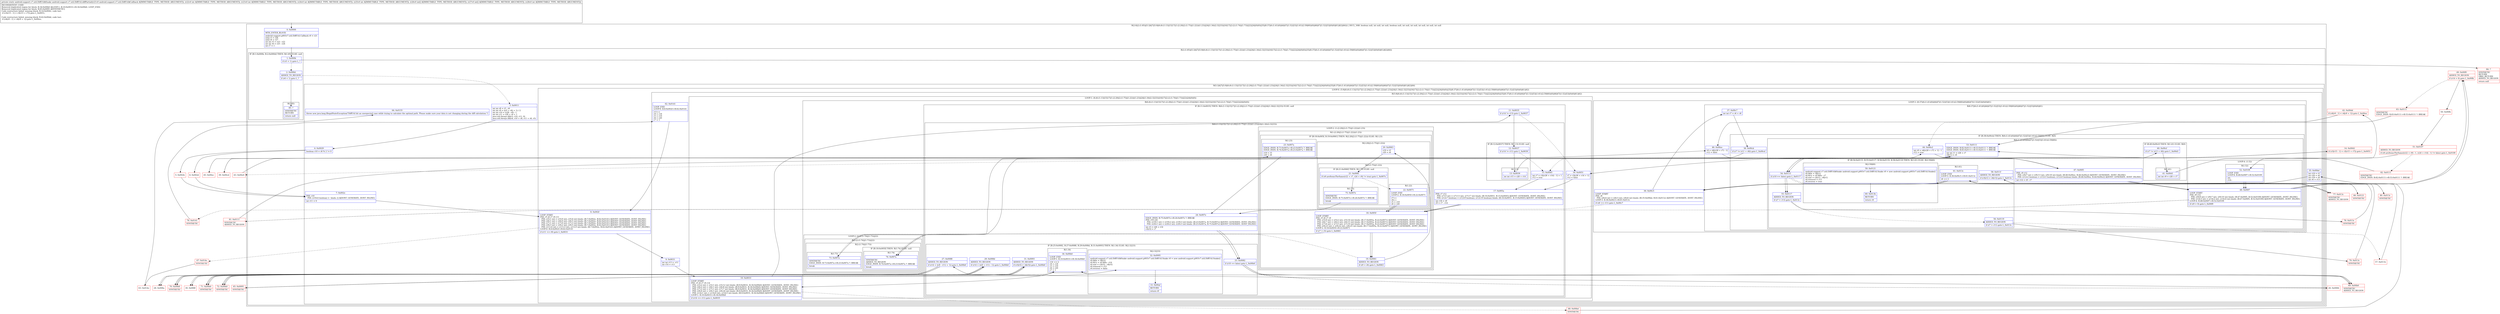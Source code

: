 digraph "CFG forandroid.support.v7.util.DiffUtil.diffPartial(Landroid\/support\/v7\/util\/DiffUtil$Callback;IIII[I[II)Landroid\/support\/v7\/util\/DiffUtil$Snake;" {
subgraph cluster_Region_1365293536 {
label = "R(2:0|(2:(1:85)|(5:3|4|7|(5:9|(6:(6:(1:13)|15|17|(1:(2:20|(2:(1:75)|(1:22)))(1:23))|24|(1:34)(2:32|33))|16|17|(2:(2:(1:74)|(1:73))|22)|24|(0)(0))|35|(8:37|(6:(1:41)(0)|44|47|(1:52)|53|(1:61)(2:59|60))(0)|46|47|(1:52)|53|(0)(0)|61)|62)|64))) | DECL_VAR: boolean null, int null, int null, boolean null, int null, int null, int null, int null, int null\l";
node [shape=record,color=blue];
Node_0 [shape=record,label="{0\:\ 0x0000|MTH_ENTER_BLOCK\l|android.support.p003v7.util.DiffUtil.Callback r0 = r21\lint[] r3 = r26\lint[] r4 = r27\lint int r5 = r23 \- r22\lint int r6 = r25 \- r24\lint r7 = 1\l}"];
subgraph cluster_Region_1687597883 {
label = "R(2:(1:85)|(5:3|4|7|(5:9|(6:(6:(1:13)|15|17|(1:(2:20|(2:(1:75)|(1:22)))(1:23))|24|(1:34)(2:32|33))|16|17|(2:(2:(1:74)|(1:73))|22)|24|(0)(0))|35|(8:37|(6:(1:41)(0)|44|47|(1:52)|53|(1:61)(2:59|60))(0)|46|47|(1:52)|53|(0)(0)|61)|62)|64))";
node [shape=record,color=blue];
subgraph cluster_IfRegion_1232962755 {
label = "IF [B:1:0x000b, B:2:0x000d] THEN: R(1:85) ELSE: null";
node [shape=record,color=blue];
Node_1 [shape=record,label="{1\:\ 0x000b|if (r5 \< 1) goto L_?\l}"];
Node_2 [shape=record,label="{2\:\ 0x000d|ADDED_TO_REGION\l|if (r6 \< 1) goto L_?\l}"];
subgraph cluster_Region_809482063 {
label = "R(1:85)";
node [shape=record,color=blue];
Node_85 [shape=record,label="{85\:\ ?|SYNTHETIC\lRETURN\l|return null\l}"];
}
}
subgraph cluster_Region_1158842482 {
label = "R(5:3|4|7|(5:9|(6:(6:(1:13)|15|17|(1:(2:20|(2:(1:75)|(1:22)))(1:23))|24|(1:34)(2:32|33))|16|17|(2:(2:(1:74)|(1:73))|22)|24|(0)(0))|35|(8:37|(6:(1:41)(0)|44|47|(1:52)|53|(1:61)(2:59|60))(0)|46|47|(1:52)|53|(0)(0)|61)|62)|64)";
node [shape=record,color=blue];
Node_3 [shape=record,label="{3\:\ 0x0011|int int r8 = r5 \- r6\lint int r9 = ((r5 + r6) + 1) \/ 2\lint int r10 = (r28 \- r9) \- 1\lint int r11 = r28 + r9 + 1\ljava.util.Arrays.fill(r3, r10, r11, 0)\ljava.util.Arrays.fill(r4, r10 + r8, r11 + r8, r5)\l}"];
Node_4 [shape=record,label="{4\:\ 0x0029|boolean r10 = r8 % 2 != 0\l}"];
Node_7 [shape=record,label="{7\:\ 0x002e|PHI: r10 \l  PHI: (r10v4 boolean) =  binds: [] A[DONT_GENERATE, DONT_INLINE]\l|int r11 = 0\l}"];
subgraph cluster_LoopRegion_392332304 {
label = "LOOP:0: (5:9|(6:(6:(1:13)|15|17|(1:(2:20|(2:(1:75)|(1:22)))(1:23))|24|(1:34)(2:32|33))|16|17|(2:(2:(1:74)|(1:73))|22)|24|(0)(0))|35|(8:37|(6:(1:41)(0)|44|47|(1:52)|53|(1:61)(2:59|60))(0)|46|47|(1:52)|53|(0)(0)|61)|62)";
node [shape=record,color=blue];
Node_8 [shape=record,label="{8\:\ 0x002f|LOOP_START\lPHI: r5 r6 r7 r9 r11 \l  PHI: (r5v1 int) = (r5v0 int), (r5v4 int) binds: [B:7:0x002e, B:62:0x0141] A[DONT_GENERATE, DONT_INLINE]\l  PHI: (r6v1 int) = (r6v0 int), (r6v5 int) binds: [B:7:0x002e, B:62:0x0141] A[DONT_GENERATE, DONT_INLINE]\l  PHI: (r7v1 int) = (r7v0 int), (r7v3 int) binds: [B:7:0x002e, B:62:0x0141] A[DONT_GENERATE, DONT_INLINE]\l  PHI: (r9v3 int) = (r9v2 int), (r9v5 int) binds: [B:7:0x002e, B:62:0x0141] A[DONT_GENERATE, DONT_INLINE]\l  PHI: (r11v4 int) = (r11v3 int), (r11v5 int) binds: [B:7:0x002e, B:62:0x0141] A[DONT_GENERATE, DONT_INLINE]\lLOOP:0: B:8:0x002f\-\>B:62:0x0141\l|if (r11 \<= r9) goto L_0x0031\l}"];
subgraph cluster_Region_918539141 {
label = "R(5:9|(6:(6:(1:13)|15|17|(1:(2:20|(2:(1:75)|(1:22)))(1:23))|24|(1:34)(2:32|33))|16|17|(2:(2:(1:74)|(1:73))|22)|24|(0)(0))|35|(8:37|(6:(1:41)(0)|44|47|(1:52)|53|(1:61)(2:59|60))(0)|46|47|(1:52)|53|(0)(0)|61)|62)";
node [shape=record,color=blue];
Node_9 [shape=record,label="{9\:\ 0x0031|int int r13 = \-r11\lint r14 = r13\l}"];
subgraph cluster_LoopRegion_1536990534 {
label = "LOOP:1: (6:(6:(1:13)|15|17|(1:(2:20|(2:(1:75)|(1:22)))(1:23))|24|(1:34)(2:32|33))|16|17|(2:(2:(1:74)|(1:73))|22)|24|(0)(0))";
node [shape=record,color=blue];
Node_10 [shape=record,label="{10\:\ 0x0033|LOOP_START\lPHI: r5 r6 r7 r9 r14 \l  PHI: (r5v2 int) = (r5v1 int), (r5v12 int) binds: [B:9:0x0031, B:34:0x00b0] A[DONT_GENERATE, DONT_INLINE]\l  PHI: (r6v2 int) = (r6v1 int), (r6v8 int) binds: [B:9:0x0031, B:34:0x00b0] A[DONT_GENERATE, DONT_INLINE]\l  PHI: (r7v2 int) = (r7v1 int), (r7v7 int) binds: [B:9:0x0031, B:34:0x00b0] A[DONT_GENERATE, DONT_INLINE]\l  PHI: (r9v4 int) = (r9v3 int), (r9v24 int) binds: [B:9:0x0031, B:34:0x00b0] A[DONT_GENERATE, DONT_INLINE]\l  PHI: (r14v1 int) = (r14v0 int), (r14v5 int) binds: [B:9:0x0031, B:34:0x00b0] A[DONT_GENERATE, DONT_INLINE]\lLOOP:1: B:10:0x0033\-\>B:34:0x00b0\l|if (r14 \<= r11) goto L_0x0035\l}"];
subgraph cluster_Region_1003628875 {
label = "R(6:(6:(1:13)|15|17|(1:(2:20|(2:(1:75)|(1:22)))(1:23))|24|(1:34)(2:32|33))|16|17|(2:(2:(1:74)|(1:73))|22)|24|(0)(0))";
node [shape=record,color=blue];
subgraph cluster_IfRegion_1209063220 {
label = "IF [B:11:0x0035] THEN: R(6:(1:13)|15|17|(1:(2:20|(2:(1:75)|(1:22)))(1:23))|24|(1:34)(2:32|33)) ELSE: null";
node [shape=record,color=blue];
Node_11 [shape=record,label="{11\:\ 0x0035|if (r14 != r13) goto L_0x0037\l}"];
subgraph cluster_Region_588149554 {
label = "R(6:(1:13)|15|17|(1:(2:20|(2:(1:75)|(1:22)))(1:23))|24|(1:34)(2:32|33))";
node [shape=record,color=blue];
subgraph cluster_IfRegion_887178592 {
label = "IF [B:12:0x0037] THEN: R(1:13) ELSE: null";
node [shape=record,color=blue];
Node_12 [shape=record,label="{12\:\ 0x0037|if (r14 != r11) goto L_0x0039\l}"];
subgraph cluster_Region_2002327005 {
label = "R(1:13)";
node [shape=record,color=blue];
Node_13 [shape=record,label="{13\:\ 0x0039|int int r15 = r28 + r14\l}"];
}
}
Node_15 [shape=record,label="{15\:\ 0x0045|int r7 = r3[(r28 + r14) \- 1] + 1\lr12 = true\l}"];
Node_17 [shape=record,label="{17\:\ 0x005a|PHI: r7 r12 \l  PHI: (r7v5 int) = (r7v13 int), (r7v17 int) binds: [B:16:0x0051, B:15:0x0045] A[DONT_GENERATE, DONT_INLINE]\l  PHI: (r12v7 boolean) = (r12v9 boolean), (r12v10 boolean) binds: [B:16:0x0051, B:15:0x0045] A[DONT_GENERATE, DONT_INLINE]\l|int r18 = r9\lr9 = r7 \- r14\l}"];
subgraph cluster_LoopRegion_1581664601 {
label = "LOOP:2: (1:(2:20|(2:(1:75)|(1:22)))(1:23))";
node [shape=record,color=blue];
subgraph cluster_Region_1572362880 {
label = "R(1:(2:20|(2:(1:75)|(1:22)))(1:23))";
node [shape=record,color=blue];
subgraph cluster_IfRegion_1476857438 {
label = "IF [B:18:0x005f, B:19:0x0061] THEN: R(2:20|(2:(1:75)|(1:22))) ELSE: R(1:23)";
node [shape=record,color=blue];
Node_18 [shape=record,label="{18\:\ 0x005f|LOOP_START\lPHI: r5 r6 r7 r9 \l  PHI: (r5v9 int) = (r5v2 int), (r5v16 int) binds: [B:17:0x005a, B:22:0x0071] A[DONT_GENERATE, DONT_INLINE]\l  PHI: (r6v7 int) = (r6v2 int), (r6v15 int) binds: [B:17:0x005a, B:22:0x0071] A[DONT_GENERATE, DONT_INLINE]\l  PHI: (r7v6 int) = (r7v5 int), (r7v10 int) binds: [B:17:0x005a, B:22:0x0071] A[DONT_GENERATE, DONT_INLINE]\l  PHI: (r9v23 int) = (r9v22 int), (r9v25 int) binds: [B:17:0x005a, B:22:0x0071] A[DONT_GENERATE, DONT_INLINE]\lLOOP:2: B:18:0x005f\-\>B:22:0x0071\l|if (r7 \< r5) goto L_0x0061\l}"];
Node_19 [shape=record,label="{19\:\ 0x0061|ADDED_TO_REGION\l|if (r9 \< r6) goto L_0x0063\l}"];
subgraph cluster_Region_1780056582 {
label = "R(2:20|(2:(1:75)|(1:22)))";
node [shape=record,color=blue];
Node_20 [shape=record,label="{20\:\ 0x0063|r19 = r5\lr20 = r6\l}"];
subgraph cluster_Region_208020839 {
label = "R(2:(1:75)|(1:22))";
node [shape=record,color=blue];
subgraph cluster_IfRegion_1707020455 {
label = "IF [B:21:0x006f] THEN: R(1:75) ELSE: null";
node [shape=record,color=blue];
Node_21 [shape=record,label="{21\:\ 0x006f|if (r0.areItemsTheSame(r22 + r7, r24 + r9) != true) goto L_0x007e\l}"];
subgraph cluster_Region_1101950571 {
label = "R(1:75)";
node [shape=record,color=blue];
Node_75 [shape=record,label="{75\:\ 0x007e|SYNTHETIC\lEDGE_INSN: B:75:0x007e\-\>B:24:0x007e ?: BREAK  \l|break\l}"];
}
}
subgraph cluster_Region_196551523 {
label = "R(1:22)";
node [shape=record,color=blue];
Node_22 [shape=record,label="{22\:\ 0x0071|LOOP_END\lLOOP:2: B:18:0x005f\-\>B:22:0x0071\l|r7++\lr9++\lr5 = r19\lr6 = r20\l}"];
}
}
}
subgraph cluster_Region_1600033206 {
label = "R(1:23)";
node [shape=record,color=blue];
Node_23 [shape=record,label="{23\:\ 0x007a|EDGE_INSN: B:73:0x007a\-\>B:23:0x007a ?: BREAK  \lEDGE_INSN: B:74:0x007a\-\>B:23:0x007a ?: BREAK  \l|r19 = r5\lr20 = r6\l}"];
}
}
}
}
Node_24 [shape=record,label="{24\:\ 0x007e|EDGE_INSN: B:75:0x007e\-\>B:24:0x007e ?: BREAK  \lPHI: r19 r20 \l  PHI: (r19v1 int) = (r19v2 int), (r19v3 int) binds: [B:23:0x007a, B:75:0x007e] A[DONT_GENERATE, DONT_INLINE]\l  PHI: (r20v1 int) = (r20v2 int), (r20v3 int) binds: [B:23:0x007a, B:75:0x007e] A[DONT_GENERATE, DONT_INLINE]\l|int r5 = r28 + r14\lr3[r5] = r7\l}"];
subgraph cluster_IfRegion_2004185354 {
label = "IF [B:25:0x0082, B:27:0x0088, B:29:0x008d, B:31:0x0093] THEN: R(1:34) ELSE: R(2:32|33)";
node [shape=record,color=blue];
Node_25 [shape=record,label="{25\:\ 0x0082|if (r10 == false) goto L_0x00b0\l}"];
Node_27 [shape=record,label="{27\:\ 0x0088|ADDED_TO_REGION\l|if (r14 \< ((r8 \- r11) + 1)) goto L_0x00b0\l}"];
Node_29 [shape=record,label="{29\:\ 0x008d|ADDED_TO_REGION\l|if (r14 \> ((r8 + r11) \- 1)) goto L_0x00b0\l}"];
Node_31 [shape=record,label="{31\:\ 0x0093|ADDED_TO_REGION\l|if (r3[r5] \< r4[r5]) goto L_0x00b0\l}"];
subgraph cluster_Region_1546233930 {
label = "R(1:34)";
node [shape=record,color=blue];
Node_34 [shape=record,label="{34\:\ 0x00b0|LOOP_END\lLOOP:1: B:10:0x0033\-\>B:34:0x00b0\l|r14 += 2\lr9 = r18\lr5 = r19\lr6 = r20\lr7 = 1\l}"];
}
subgraph cluster_Region_1783786859 {
label = "R(2:32|33)";
node [shape=record,color=blue];
Node_32 [shape=record,label="{32\:\ 0x0095|android.support.v7.util.DiffUtil$Snake android.support.p003v7.util.DiffUtil.Snake r0 = new android.support.p003v7.util.DiffUtil.Snake()\lr0.f40x = r4[r5]\lr0.f41y = r0.f40x \- r14\lr0.size = r3[r5] \- r4[r5]\lr0.removal = r12\lr0.reverse = false\l}"];
Node_33 [shape=record,label="{33\:\ 0x00af|RETURN\l|return r0\l}"];
}
}
}
}
Node_16 [shape=record,label="{16\:\ 0x0051|r7 = r3[r28 + r14 + 1]\lr12 = false\l}"];
Node_17 [shape=record,label="{17\:\ 0x005a|PHI: r7 r12 \l  PHI: (r7v5 int) = (r7v13 int), (r7v17 int) binds: [B:16:0x0051, B:15:0x0045] A[DONT_GENERATE, DONT_INLINE]\l  PHI: (r12v7 boolean) = (r12v9 boolean), (r12v10 boolean) binds: [B:16:0x0051, B:15:0x0045] A[DONT_GENERATE, DONT_INLINE]\l|int r18 = r9\lr9 = r7 \- r14\l}"];
subgraph cluster_LoopRegion_760146822 {
label = "LOOP:2: (2:(2:(1:74)|(1:73))|22)";
node [shape=record,color=blue];
subgraph cluster_Region_30839967 {
label = "R(2:(2:(1:74)|(1:73))|22)";
node [shape=record,color=blue];
subgraph cluster_Region_842909941 {
label = "R(2:(1:74)|(1:73))";
node [shape=record,color=blue];
subgraph cluster_IfRegion_2048941314 {
label = "IF [B:18:0x005f] THEN: R(1:74) ELSE: null";
node [shape=record,color=blue];
Node_18 [shape=record,label="{18\:\ 0x005f|LOOP_START\lPHI: r5 r6 r7 r9 \l  PHI: (r5v9 int) = (r5v2 int), (r5v16 int) binds: [B:17:0x005a, B:22:0x0071] A[DONT_GENERATE, DONT_INLINE]\l  PHI: (r6v7 int) = (r6v2 int), (r6v15 int) binds: [B:17:0x005a, B:22:0x0071] A[DONT_GENERATE, DONT_INLINE]\l  PHI: (r7v6 int) = (r7v5 int), (r7v10 int) binds: [B:17:0x005a, B:22:0x0071] A[DONT_GENERATE, DONT_INLINE]\l  PHI: (r9v23 int) = (r9v22 int), (r9v25 int) binds: [B:17:0x005a, B:22:0x0071] A[DONT_GENERATE, DONT_INLINE]\lLOOP:2: B:18:0x005f\-\>B:22:0x0071\l|if (r7 \< r5) goto L_0x0061\l}"];
subgraph cluster_Region_256741064 {
label = "R(1:74)";
node [shape=record,color=blue];
Node_74 [shape=record,label="{74\:\ 0x007a|SYNTHETIC\lADDED_TO_REGION\lEDGE_INSN: B:74:0x007a\-\>B:23:0x007a ?: BREAK  \l|break\l}"];
}
}
subgraph cluster_Region_1034056828 {
label = "R(1:73)";
node [shape=record,color=blue];
Node_73 [shape=record,label="{73\:\ 0x007a|SYNTHETIC\lEDGE_INSN: B:73:0x007a\-\>B:23:0x007a ?: BREAK  \l|break\l}"];
}
}
Node_22 [shape=record,label="{22\:\ 0x0071|LOOP_END\lLOOP:2: B:18:0x005f\-\>B:22:0x0071\l|r7++\lr9++\lr5 = r19\lr6 = r20\l}"];
}
}
Node_24 [shape=record,label="{24\:\ 0x007e|EDGE_INSN: B:75:0x007e\-\>B:24:0x007e ?: BREAK  \lPHI: r19 r20 \l  PHI: (r19v1 int) = (r19v2 int), (r19v3 int) binds: [B:23:0x007a, B:75:0x007e] A[DONT_GENERATE, DONT_INLINE]\l  PHI: (r20v1 int) = (r20v2 int), (r20v3 int) binds: [B:23:0x007a, B:75:0x007e] A[DONT_GENERATE, DONT_INLINE]\l|int r5 = r28 + r14\lr3[r5] = r7\l}"];
subgraph cluster_IfRegion_1804946144 {
label = "IF [B:25:0x0082, B:27:0x0088, B:29:0x008d, B:31:0x0093] THEN: R(0) ELSE: R(0)";
node [shape=record,color=blue];
Node_25 [shape=record,label="{25\:\ 0x0082|if (r10 == false) goto L_0x00b0\l}"];
Node_27 [shape=record,label="{27\:\ 0x0088|ADDED_TO_REGION\l|if (r14 \< ((r8 \- r11) + 1)) goto L_0x00b0\l}"];
Node_29 [shape=record,label="{29\:\ 0x008d|ADDED_TO_REGION\l|if (r14 \> ((r8 + r11) \- 1)) goto L_0x00b0\l}"];
Node_31 [shape=record,label="{31\:\ 0x0093|ADDED_TO_REGION\l|if (r3[r5] \< r4[r5]) goto L_0x00b0\l}"];
subgraph cluster_Region_1735043733 {
label = "R(0)";
node [shape=record,color=blue];
}
subgraph cluster_Region_994884845 {
label = "R(0)";
node [shape=record,color=blue];
}
}
}
}
Node_35 [shape=record,label="{35\:\ 0x00bd|int r19 = r5\lint r20 = r6\lint r18 = r9\lint r6 = r13\l}"];
subgraph cluster_LoopRegion_924845544 {
label = "LOOP:3: (8:37|(6:(1:41)(0)|44|47|(1:52)|53|(1:61)(2:59|60))(0)|46|47|(1:52)|53|(0)(0)|61)";
node [shape=record,color=blue];
Node_36 [shape=record,label="{36\:\ 0x00c5|LOOP_START\lPHI: r6 \l  PHI: (r6v4 int) = (r6v3 int), (r6v6 int) binds: [B:35:0x00bd, B:61:0x013c] A[DONT_GENERATE, DONT_INLINE]\lLOOP:3: B:36:0x00c5\-\>B:61:0x013c\l|if (r6 \<= r11) goto L_0x00c7\l}"];
subgraph cluster_Region_633726423 {
label = "R(8:37|(6:(1:41)(0)|44|47|(1:52)|53|(1:61)(2:59|60))(0)|46|47|(1:52)|53|(0)(0)|61)";
node [shape=record,color=blue];
Node_37 [shape=record,label="{37\:\ 0x00c7|int int r7 = r6 + r8\l}"];
subgraph cluster_IfRegion_448125414 {
label = "IF [B:38:0x00cb] THEN: R(6:(1:41)(0)|44|47|(1:52)|53|(1:61)(2:59|60)) ELSE: R(0)";
node [shape=record,color=blue];
Node_38 [shape=record,label="{38\:\ 0x00cb|if (r7 != (r11 + r8)) goto L_0x00cd\l}"];
subgraph cluster_Region_1690722789 {
label = "R(6:(1:41)(0)|44|47|(1:52)|53|(1:61)(2:59|60))";
node [shape=record,color=blue];
subgraph cluster_IfRegion_1008365828 {
label = "IF [B:40:0x00cf] THEN: R(1:41) ELSE: R(0)";
node [shape=record,color=blue];
Node_40 [shape=record,label="{40\:\ 0x00cf|if (r7 != (r13 + r8)) goto L_0x00d1\l}"];
subgraph cluster_Region_2115360651 {
label = "R(1:41)";
node [shape=record,color=blue];
Node_41 [shape=record,label="{41\:\ 0x00d1|int int r9 = r28 + r7\l}"];
}
subgraph cluster_Region_1486114434 {
label = "R(0)";
node [shape=record,color=blue];
}
}
Node_44 [shape=record,label="{44\:\ 0x00e2|int r9 = r4[(r28 + r7) + 1] \- 1\lr12 = true\l}"];
Node_47 [shape=record,label="{47\:\ 0x00f5|PHI: r9 r12 \l  PHI: (r9v7 int) = (r9v13 int), (r9v18 int) binds: [B:46:0x00ee, B:44:0x00e2] A[DONT_GENERATE, DONT_INLINE]\l  PHI: (r12v2 boolean) = (r12v3 boolean), (r12v4 boolean) binds: [B:46:0x00ee, B:44:0x00e2] A[DONT_GENERATE, DONT_INLINE]\l|int r14 = r9 \- r7\l}"];
subgraph cluster_LoopRegion_1983627384 {
label = "LOOP:4: (1:52)";
node [shape=record,color=blue];
Node_48 [shape=record,label="{48\:\ 0x00f7|LOOP_START\lPHI: r9 r14 \l  PHI: (r9v8 int) = (r9v7 int), (r9v10 int) binds: [B:47:0x00f5, B:52:0x0109] A[DONT_GENERATE, DONT_INLINE]\l  PHI: (r14v3 int) = (r14v2 int), (r14v4 int) binds: [B:47:0x00f5, B:52:0x0109] A[DONT_GENERATE, DONT_INLINE]\lLOOP:4: B:48:0x00f7\-\>B:52:0x0109\l|if (r9 \> 0) goto L_0x00f9\l}"];
subgraph cluster_Region_821167626 {
label = "R(1:52)";
node [shape=record,color=blue];
Node_52 [shape=record,label="{52\:\ 0x0109|LOOP_END\lLOOP:4: B:48:0x00f7\-\>B:52:0x0109\l|r9\-\-\lr14\-\-\l}"];
}
}
Node_53 [shape=record,label="{53\:\ 0x0111|EDGE_INSN: B:82:0x0111\-\>B:53:0x0111 ?: BREAK  \lEDGE_INSN: B:83:0x0111\-\>B:53:0x0111 ?: BREAK  \l|int int r1 = r28 + r7\lr4[r1] = r9\l}"];
subgraph cluster_IfRegion_934583225 {
label = "IF [B:54:0x0115, B:55:0x0117, B:56:0x0119, B:58:0x011f] THEN: R(1:61) ELSE: R(2:59|60)";
node [shape=record,color=blue];
Node_54 [shape=record,label="{54\:\ 0x0115|if (r10 == false) goto L_0x0117\l}"];
Node_55 [shape=record,label="{55\:\ 0x0117|ADDED_TO_REGION\l|if (r7 \< r13) goto L_0x013c\l}"];
Node_56 [shape=record,label="{56\:\ 0x0119|ADDED_TO_REGION\l|if (r7 \> r11) goto L_0x013c\l}"];
Node_58 [shape=record,label="{58\:\ 0x011f|ADDED_TO_REGION\l|if (r3[r1] \< r4[r1]) goto L_0x013c\l}"];
subgraph cluster_Region_1236108307 {
label = "R(1:61)";
node [shape=record,color=blue];
Node_61 [shape=record,label="{61\:\ 0x013c|LOOP_END\lLOOP:3: B:36:0x00c5\-\>B:61:0x013c\l|r6 += 2\l}"];
}
subgraph cluster_Region_1316258065 {
label = "R(2:59|60)";
node [shape=record,color=blue];
Node_59 [shape=record,label="{59\:\ 0x0121|android.support.v7.util.DiffUtil$Snake android.support.p003v7.util.DiffUtil.Snake r0 = new android.support.p003v7.util.DiffUtil.Snake()\lr0.f40x = r4[r1]\lr0.f41y = r0.f40x \- r7\lr0.size = r3[r1] \- r4[r1]\lr0.removal = r12\lr0.reverse = true\l}"];
Node_60 [shape=record,label="{60\:\ 0x013b|RETURN\l|return r0\l}"];
}
}
}
subgraph cluster_Region_1144517160 {
label = "R(0)";
node [shape=record,color=blue];
}
}
Node_46 [shape=record,label="{46\:\ 0x00ee|r9 = r4[(r28 + r7) \- 1]\lr12 = false\l}"];
Node_47 [shape=record,label="{47\:\ 0x00f5|PHI: r9 r12 \l  PHI: (r9v7 int) = (r9v13 int), (r9v18 int) binds: [B:46:0x00ee, B:44:0x00e2] A[DONT_GENERATE, DONT_INLINE]\l  PHI: (r12v2 boolean) = (r12v3 boolean), (r12v4 boolean) binds: [B:46:0x00ee, B:44:0x00e2] A[DONT_GENERATE, DONT_INLINE]\l|int r14 = r9 \- r7\l}"];
subgraph cluster_LoopRegion_448955799 {
label = "LOOP:4: (1:52)";
node [shape=record,color=blue];
Node_48 [shape=record,label="{48\:\ 0x00f7|LOOP_START\lPHI: r9 r14 \l  PHI: (r9v8 int) = (r9v7 int), (r9v10 int) binds: [B:47:0x00f5, B:52:0x0109] A[DONT_GENERATE, DONT_INLINE]\l  PHI: (r14v3 int) = (r14v2 int), (r14v4 int) binds: [B:47:0x00f5, B:52:0x0109] A[DONT_GENERATE, DONT_INLINE]\lLOOP:4: B:48:0x00f7\-\>B:52:0x0109\l|if (r9 \> 0) goto L_0x00f9\l}"];
subgraph cluster_Region_255461940 {
label = "R(1:52)";
node [shape=record,color=blue];
Node_52 [shape=record,label="{52\:\ 0x0109|LOOP_END\lLOOP:4: B:48:0x00f7\-\>B:52:0x0109\l|r9\-\-\lr14\-\-\l}"];
}
}
Node_53 [shape=record,label="{53\:\ 0x0111|EDGE_INSN: B:82:0x0111\-\>B:53:0x0111 ?: BREAK  \lEDGE_INSN: B:83:0x0111\-\>B:53:0x0111 ?: BREAK  \l|int int r1 = r28 + r7\lr4[r1] = r9\l}"];
subgraph cluster_IfRegion_1876038579 {
label = "IF [B:54:0x0115] THEN: R(0) ELSE: R(0)";
node [shape=record,color=blue];
Node_54 [shape=record,label="{54\:\ 0x0115|if (r10 == false) goto L_0x0117\l}"];
subgraph cluster_Region_1616394259 {
label = "R(0)";
node [shape=record,color=blue];
}
subgraph cluster_Region_1221069920 {
label = "R(0)";
node [shape=record,color=blue];
}
}
Node_61 [shape=record,label="{61\:\ 0x013c|LOOP_END\lLOOP:3: B:36:0x00c5\-\>B:61:0x013c\l|r6 += 2\l}"];
}
}
Node_62 [shape=record,label="{62\:\ 0x0141|LOOP_END\lLOOP:0: B:8:0x002f\-\>B:62:0x0141\l|r11++\lr9 = r18\lr5 = r19\lr6 = r20\lr7 = 1\l}"];
}
}
Node_64 [shape=record,label="{64\:\ 0x0155|throw new java.lang.IllegalStateException(\"DiffUtil hit an unexpected case while trying to calculate the optimal path. Please make sure your data is not changing during the diff calculation.\")\l}"];
}
}
}
Node_5 [shape=record,color=red,label="{5\:\ 0x002b}"];
Node_6 [shape=record,color=red,label="{6\:\ 0x002d}"];
Node_14 [shape=record,color=red,label="{14\:\ 0x0042|if (r3[r15 \- 1] \< r3[r15 + r7]) goto L_0x0051\l}"];
Node_26 [shape=record,color=red,label="{26\:\ 0x0084}"];
Node_28 [shape=record,color=red,label="{28\:\ 0x008a}"];
Node_30 [shape=record,color=red,label="{30\:\ 0x008f}"];
Node_39 [shape=record,color=red,label="{39\:\ 0x00cd}"];
Node_42 [shape=record,color=red,label="{42\:\ 0x00dd|if (r4[r9 \- 1] \< r4[r9 + 1]) goto L_0x00ee\l}"];
Node_43 [shape=record,color=red,label="{43\:\ 0x00e0}"];
Node_45 [shape=record,color=red,label="{45\:\ 0x00ec}"];
Node_49 [shape=record,color=red,label="{49\:\ 0x00f9|ADDED_TO_REGION\l|if (r14 \> 0) goto L_0x00fb\l}"];
Node_50 [shape=record,color=red,label="{50\:\ 0x00fb}"];
Node_51 [shape=record,color=red,label="{51\:\ 0x0107|ADDED_TO_REGION\l|if (r0.areItemsTheSame((r22 + r9) \- 1, (r24 + r14) \- 1) != false) goto L_0x0109\l}"];
Node_57 [shape=record,color=red,label="{57\:\ 0x011b}"];
Node_63 [shape=record,color=red,label="{63\:\ 0x014e}"];
Node_65 [shape=record,color=red,label="{65\:\ 0x0095|SYNTHETIC\l}"];
Node_66 [shape=record,color=red,label="{66\:\ 0x0121|SYNTHETIC\l}"];
Node_67 [shape=record,color=red,label="{67\:\ 0x014e|SYNTHETIC\l}"];
Node_68 [shape=record,color=red,label="{68\:\ 0x00bd|SYNTHETIC\l}"];
Node_69 [shape=record,color=red,label="{69\:\ 0x00b0|SYNTHETIC\lADDED_TO_REGION\l}"];
Node_70 [shape=record,color=red,label="{70\:\ 0x00b0|SYNTHETIC\l}"];
Node_71 [shape=record,color=red,label="{71\:\ 0x00b0|SYNTHETIC\l}"];
Node_72 [shape=record,color=red,label="{72\:\ 0x00b0|SYNTHETIC\l}"];
Node_76 [shape=record,color=red,label="{76\:\ 0x0141|SYNTHETIC\l}"];
Node_77 [shape=record,color=red,label="{77\:\ 0x013c|SYNTHETIC\lADDED_TO_REGION\l}"];
Node_78 [shape=record,color=red,label="{78\:\ 0x013c|SYNTHETIC\l}"];
Node_79 [shape=record,color=red,label="{79\:\ 0x013c|SYNTHETIC\l}"];
Node_80 [shape=record,color=red,label="{80\:\ 0x013c|SYNTHETIC\l}"];
Node_81 [shape=record,color=red,label="{81\:\ 0x0111|SYNTHETIC\lADDED_TO_REGION\l}"];
Node_82 [shape=record,color=red,label="{82\:\ 0x0111|SYNTHETIC\lEDGE_INSN: B:82:0x0111\-\>B:53:0x0111 ?: BREAK  \l}"];
Node_83 [shape=record,color=red,label="{83\:\ 0x0111|SYNTHETIC\lEDGE_INSN: B:83:0x0111\-\>B:53:0x0111 ?: BREAK  \l}"];
Node_84 [shape=record,color=red,label="{84\:\ ?|SYNTHETIC\lRETURN\lORIG_RETURN\lADDED_TO_REGION\l|return null\l}"];
MethodNode[shape=record,label="{private static android.support.v7.util.DiffUtil$Snake android.support.v7.util.DiffUtil.diffPartial((r21v0 android.support.v7.util.DiffUtil$Callback A[IMMUTABLE_TYPE, METHOD_ARGUMENT]), (r22v0 int A[IMMUTABLE_TYPE, METHOD_ARGUMENT]), (r23v0 int A[IMMUTABLE_TYPE, METHOD_ARGUMENT]), (r24v0 int A[IMMUTABLE_TYPE, METHOD_ARGUMENT]), (r25v0 int A[IMMUTABLE_TYPE, METHOD_ARGUMENT]), (r26v0 int[] A[IMMUTABLE_TYPE, METHOD_ARGUMENT]), (r27v0 int[] A[IMMUTABLE_TYPE, METHOD_ARGUMENT]), (r28v0 int A[IMMUTABLE_TYPE, METHOD_ARGUMENT]))  | INCONSISTENT_CODE\lRemoved duplicated region for block: B:34:0x00b0 A[LOOP:1: B:10:0x0033\-\>B:34:0x00b0, LOOP_END]\lRemoved duplicated region for block: B:65:0x0095 A[SYNTHETIC]\lCode restructure failed: missing block: B:14:0x0042, code lost:\l    if (r3[r15 \- 1] \< r3[r15 + r7]) goto L_0x0051;\l\lCode restructure failed: missing block: B:42:0x00dd, code lost:\l    if (r4[r9 \- 1] \< r4[r9 + 1]) goto L_0x00ee;\l\l}"];
MethodNode -> Node_0;
Node_0 -> Node_1;
Node_1 -> Node_2[style=dashed];
Node_1 -> Node_84;
Node_2 -> Node_3[style=dashed];
Node_2 -> Node_85;
Node_3 -> Node_4;
Node_4 -> Node_5;
Node_4 -> Node_6;
Node_7 -> Node_8;
Node_8 -> Node_9;
Node_8 -> Node_67[style=dashed];
Node_9 -> Node_10;
Node_10 -> Node_11;
Node_10 -> Node_68[style=dashed];
Node_11 -> Node_12;
Node_11 -> Node_16[style=dashed];
Node_12 -> Node_13;
Node_12 -> Node_15[style=dashed];
Node_13 -> Node_14;
Node_15 -> Node_17;
Node_17 -> Node_18;
Node_18 -> Node_19;
Node_18 -> Node_74[style=dashed];
Node_19 -> Node_20;
Node_19 -> Node_73[style=dashed];
Node_20 -> Node_21;
Node_21 -> Node_22[style=dashed];
Node_21 -> Node_75;
Node_75 -> Node_24;
Node_22 -> Node_18;
Node_23 -> Node_24;
Node_24 -> Node_25;
Node_25 -> Node_26[style=dashed];
Node_25 -> Node_69;
Node_27 -> Node_28[style=dashed];
Node_27 -> Node_70;
Node_29 -> Node_30[style=dashed];
Node_29 -> Node_71;
Node_31 -> Node_65[style=dashed];
Node_31 -> Node_72;
Node_34 -> Node_10;
Node_32 -> Node_33;
Node_16 -> Node_17;
Node_17 -> Node_18;
Node_18 -> Node_19;
Node_18 -> Node_74[style=dashed];
Node_74 -> Node_23;
Node_73 -> Node_23;
Node_22 -> Node_18;
Node_24 -> Node_25;
Node_25 -> Node_26[style=dashed];
Node_25 -> Node_69;
Node_27 -> Node_28[style=dashed];
Node_27 -> Node_70;
Node_29 -> Node_30[style=dashed];
Node_29 -> Node_71;
Node_31 -> Node_65[style=dashed];
Node_31 -> Node_72;
Node_35 -> Node_36;
Node_36 -> Node_37;
Node_36 -> Node_76[style=dashed];
Node_37 -> Node_38;
Node_38 -> Node_39;
Node_38 -> Node_45[style=dashed];
Node_40 -> Node_41;
Node_40 -> Node_43[style=dashed];
Node_41 -> Node_42;
Node_44 -> Node_47;
Node_47 -> Node_48;
Node_48 -> Node_49;
Node_48 -> Node_81[style=dashed];
Node_52 -> Node_48;
Node_53 -> Node_54;
Node_54 -> Node_55;
Node_54 -> Node_77[style=dashed];
Node_55 -> Node_56[style=dashed];
Node_55 -> Node_78;
Node_56 -> Node_57[style=dashed];
Node_56 -> Node_79;
Node_58 -> Node_66[style=dashed];
Node_58 -> Node_80;
Node_61 -> Node_36;
Node_59 -> Node_60;
Node_46 -> Node_47;
Node_47 -> Node_48;
Node_48 -> Node_49;
Node_48 -> Node_81[style=dashed];
Node_52 -> Node_48;
Node_53 -> Node_54;
Node_54 -> Node_55;
Node_54 -> Node_77[style=dashed];
Node_61 -> Node_36;
Node_62 -> Node_8;
Node_5 -> Node_7;
Node_6 -> Node_7;
Node_14 -> Node_15[style=dashed];
Node_14 -> Node_16;
Node_26 -> Node_27;
Node_28 -> Node_29;
Node_30 -> Node_31;
Node_39 -> Node_40;
Node_42 -> Node_44[style=dashed];
Node_42 -> Node_46;
Node_43 -> Node_44;
Node_45 -> Node_46;
Node_49 -> Node_50;
Node_49 -> Node_83[style=dashed];
Node_50 -> Node_51;
Node_51 -> Node_52;
Node_51 -> Node_82[style=dashed];
Node_57 -> Node_58;
Node_63 -> Node_64;
Node_65 -> Node_32;
Node_66 -> Node_59;
Node_67 -> Node_63;
Node_68 -> Node_35;
Node_69 -> Node_34;
Node_70 -> Node_34;
Node_71 -> Node_34;
Node_72 -> Node_34;
Node_76 -> Node_62;
Node_77 -> Node_61;
Node_78 -> Node_61;
Node_79 -> Node_61;
Node_80 -> Node_61;
Node_81 -> Node_53;
Node_82 -> Node_53;
Node_83 -> Node_53;
}


